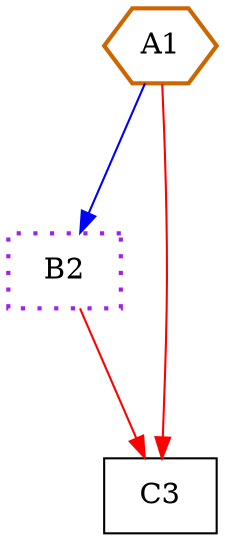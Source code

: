digraph G {
graph [root="Demo",rankdir   = TB, nodesep           = 0.6, mindist     = 1.0, ranksep = 1.0, overlap = false]
node [style     = "filled", fillcolor = "white", color = "black"]
A1[cpu="0", flags="0x00002003", type="noop", prio="0", toffs="0", pattern="patternA", patentry="true", patexit="false", beamproc="beamA", bpentry="false", bpexit="false", tvalid="0", vabs="false", qty="1", shape     = "hexagon", fillcolor = "white", penwidth=2, color = "darkorange3"];
B2[cpu="0", flags="0x00108008", type="blockalign", tperiod="1000", pattern="patternA", patentry="false", patexit="true", beamproc="beamA", bpentry="false", bpexit="false", qlo="true", qhi="false", qil="false", shape     = "rectangle", style  = "dotted, filled", fillcolor = "white", penwidth=2, color = "purple"];
C3[cpu="0", flags="0x00100007", type="block", tperiod="2000", pattern="patternA", patentry="false", patexit="false", beamproc="beamA", bpentry="false", bpexit="false", qlo="true", qhi="false", qil="false", shape     = "rectangle", fillcolor = "white"];
A1->B2 [type="target", color = "blue"];
B2->C3 [type="defdst", color = "red"];
A1->C3 [type="defdst", color = "red"];
}
